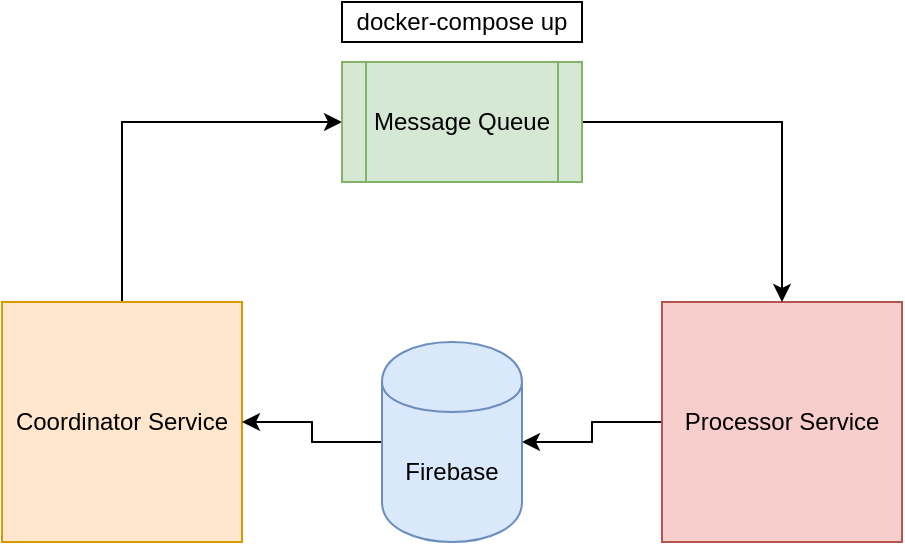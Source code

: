 <mxfile version="12.2.4" pages="1"><diagram id="UJo9Q7lzPsPZg7b2Cu8-" name="Page-1"><mxGraphModel dx="1044" dy="520" grid="1" gridSize="10" guides="1" tooltips="1" connect="1" arrows="1" fold="1" page="1" pageScale="1" pageWidth="827" pageHeight="1169" math="0" shadow="0"><root><mxCell id="0"/><mxCell id="1" parent="0"/><mxCell id="14" style="edgeStyle=orthogonalEdgeStyle;rounded=0;orthogonalLoop=1;jettySize=auto;html=1;entryX=0;entryY=0.5;entryDx=0;entryDy=0;" parent="1" source="3" target="5" edge="1"><mxGeometry relative="1" as="geometry"><Array as="points"><mxPoint x="230" y="110"/></Array></mxGeometry></mxCell><mxCell id="3" value="Coordinator Service" style="whiteSpace=wrap;html=1;aspect=fixed;fillColor=#ffe6cc;strokeColor=#d79b00;" parent="1" vertex="1"><mxGeometry x="170" y="200" width="120" height="120" as="geometry"/></mxCell><mxCell id="17" style="edgeStyle=orthogonalEdgeStyle;rounded=0;orthogonalLoop=1;jettySize=auto;html=1;entryX=1;entryY=0.5;entryDx=0;entryDy=0;" parent="1" source="4" target="9" edge="1"><mxGeometry relative="1" as="geometry"/></mxCell><mxCell id="4" value="Processor Service" style="whiteSpace=wrap;html=1;aspect=fixed;fillColor=#f8cecc;strokeColor=#b85450;" parent="1" vertex="1"><mxGeometry x="500" y="200" width="120" height="120" as="geometry"/></mxCell><mxCell id="12" style="edgeStyle=orthogonalEdgeStyle;rounded=0;orthogonalLoop=1;jettySize=auto;html=1;entryX=0.5;entryY=0;entryDx=0;entryDy=0;" parent="1" source="5" target="4" edge="1"><mxGeometry relative="1" as="geometry"/></mxCell><mxCell id="5" value="Message Queue" style="shape=process;whiteSpace=wrap;html=1;backgroundOutline=1;fillColor=#d5e8d4;strokeColor=#82b366;" parent="1" vertex="1"><mxGeometry x="340" y="80" width="120" height="60" as="geometry"/></mxCell><mxCell id="18" style="edgeStyle=orthogonalEdgeStyle;rounded=0;orthogonalLoop=1;jettySize=auto;html=1;entryX=1;entryY=0.5;entryDx=0;entryDy=0;" parent="1" source="9" target="3" edge="1"><mxGeometry relative="1" as="geometry"/></mxCell><mxCell id="9" value="Firebase" style="shape=cylinder;whiteSpace=wrap;html=1;boundedLbl=1;backgroundOutline=1;fillColor=#dae8fc;strokeColor=#6c8ebf;" parent="1" vertex="1"><mxGeometry x="360" y="220" width="70" height="100" as="geometry"/></mxCell><mxCell id="19" value="docker-compose up" style="rounded=0;whiteSpace=wrap;html=1;" parent="1" vertex="1"><mxGeometry x="340" y="50" width="120" height="20" as="geometry"/></mxCell></root></mxGraphModel></diagram></mxfile>